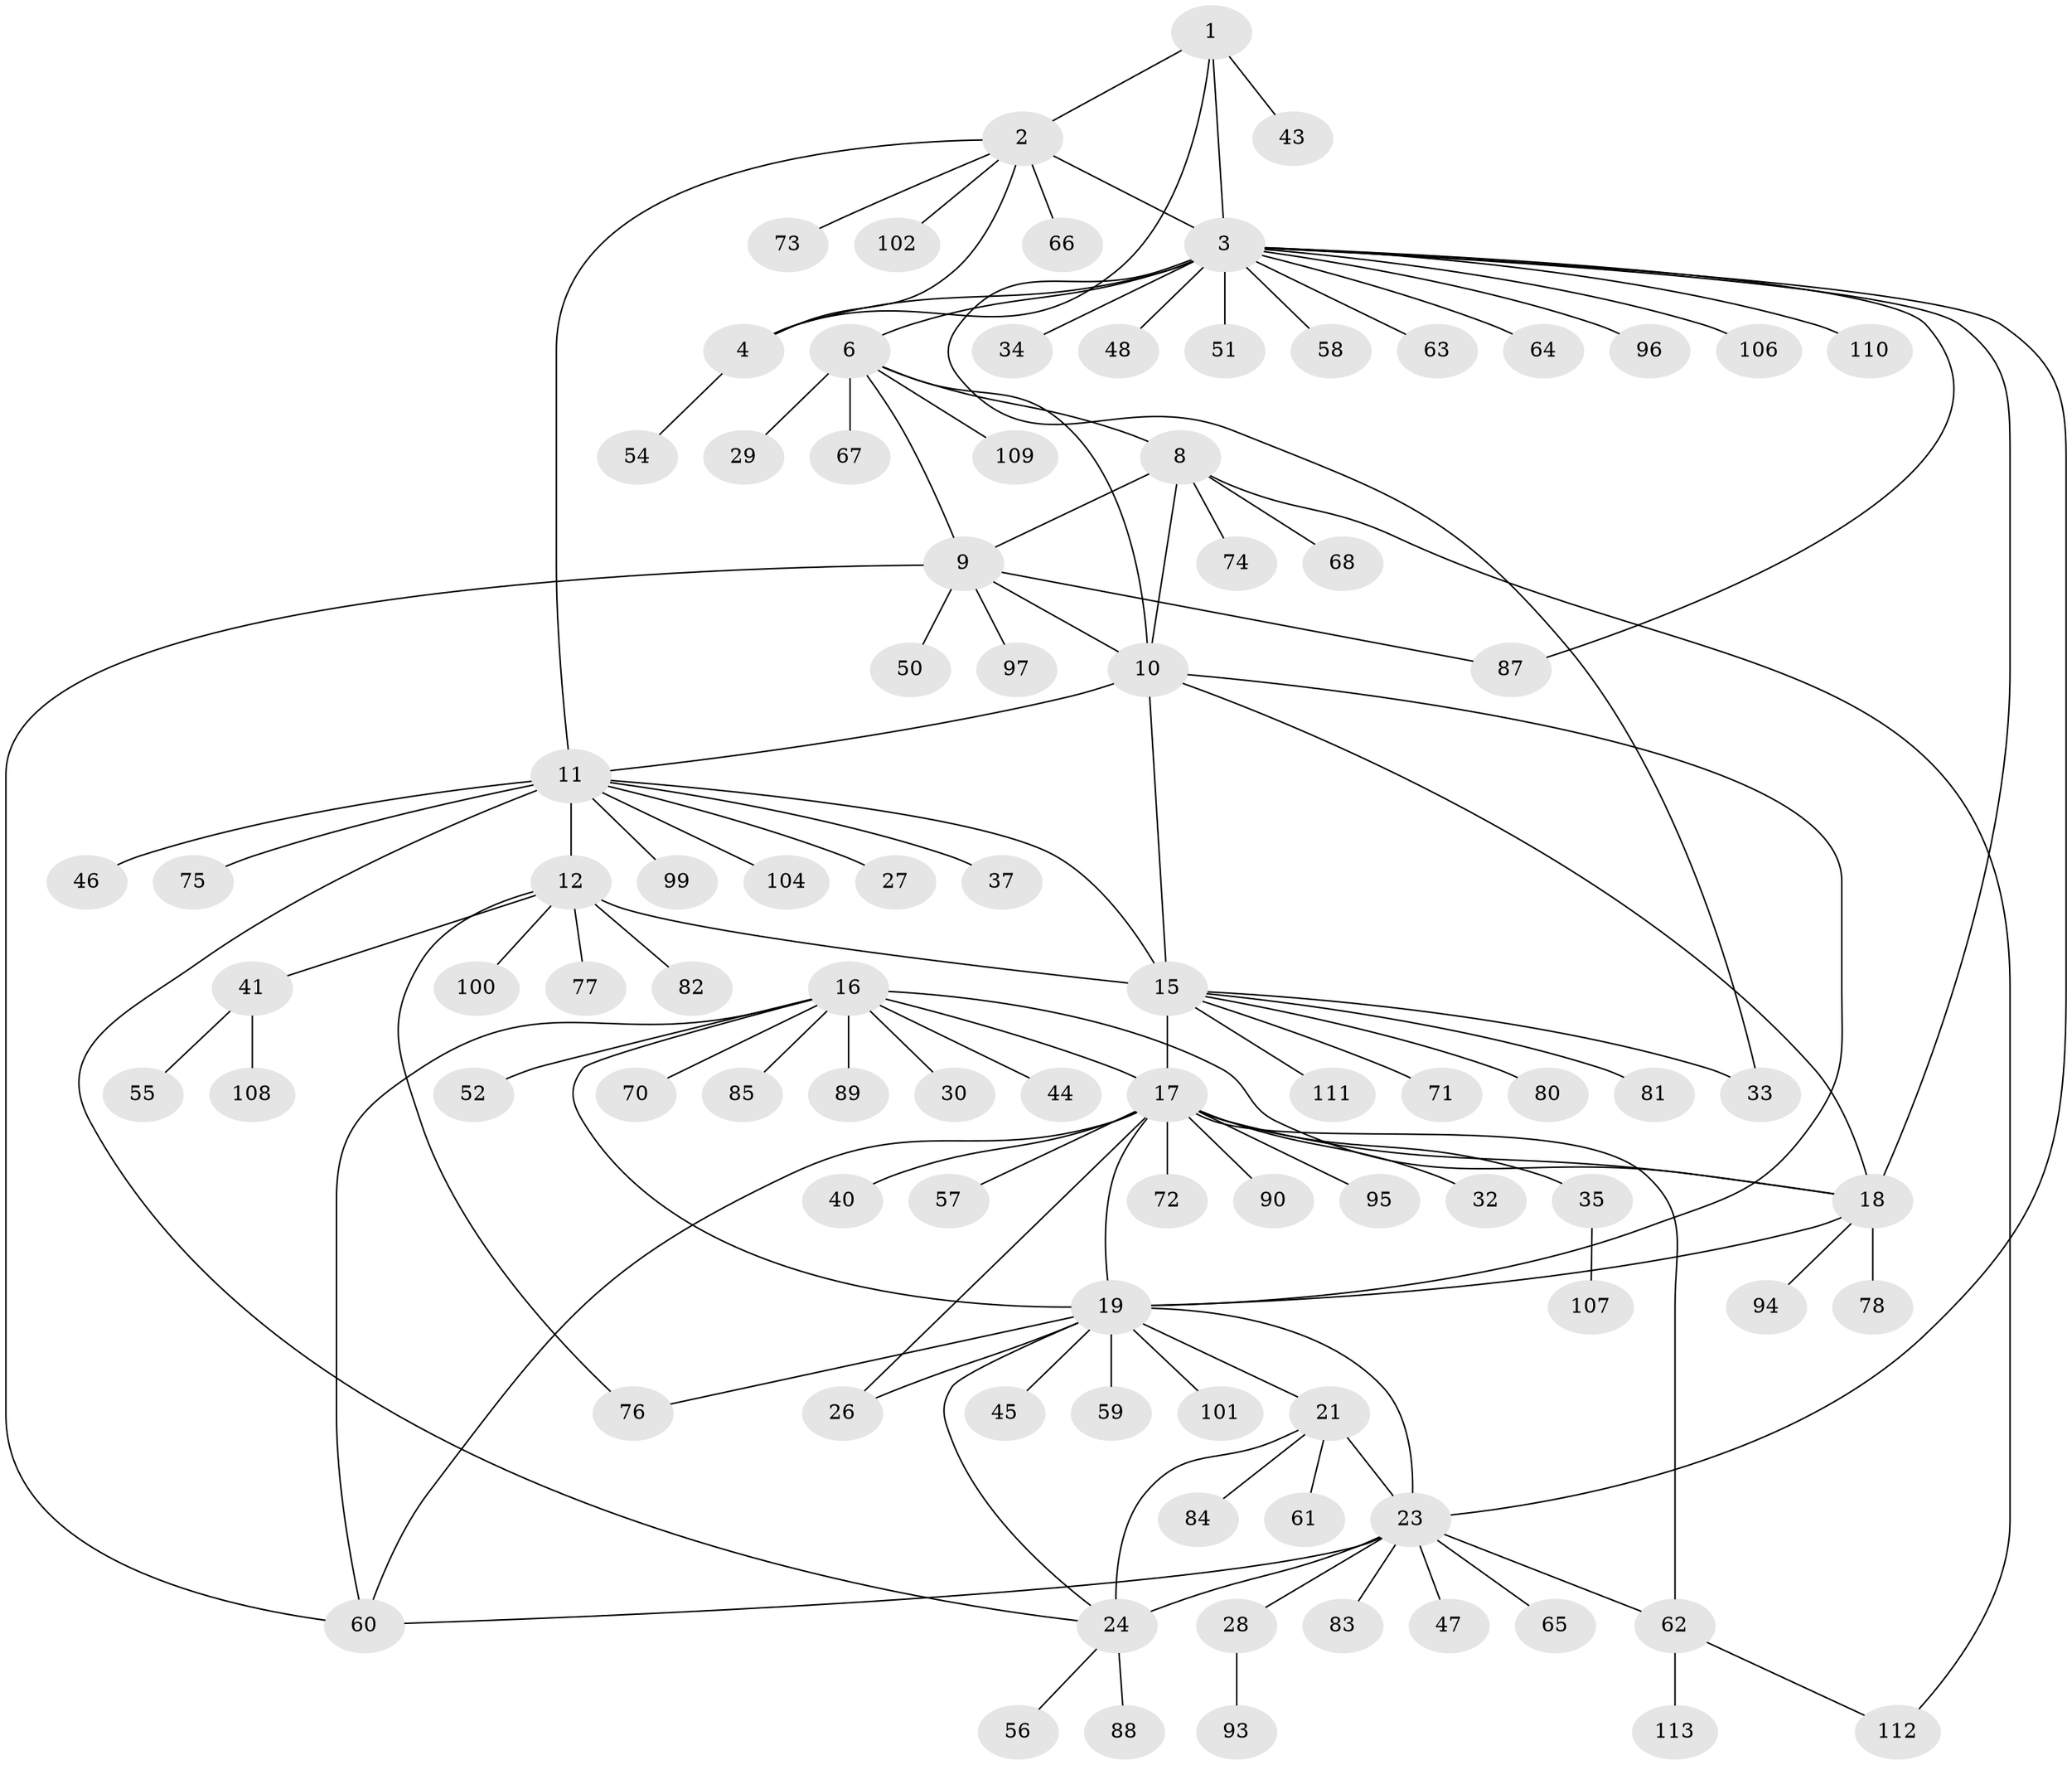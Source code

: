 // original degree distribution, {6: 0.02631578947368421, 8: 0.07017543859649122, 7: 0.02631578947368421, 5: 0.02631578947368421, 15: 0.008771929824561403, 9: 0.03508771929824561, 10: 0.017543859649122806, 11: 0.008771929824561403, 2: 0.16666666666666666, 1: 0.5789473684210527, 3: 0.017543859649122806, 4: 0.017543859649122806}
// Generated by graph-tools (version 1.1) at 2025/11/02/27/25 16:11:34]
// undirected, 91 vertices, 119 edges
graph export_dot {
graph [start="1"]
  node [color=gray90,style=filled];
  1 [super="+69"];
  2;
  3 [super="+5"];
  4;
  6 [super="+7"];
  8 [super="+42"];
  9 [super="+31"];
  10;
  11 [super="+13"];
  12 [super="+14"];
  15 [super="+92"];
  16 [super="+105"];
  17 [super="+20"];
  18 [super="+36"];
  19 [super="+22"];
  21;
  23 [super="+25"];
  24 [super="+38"];
  26;
  27;
  28 [super="+86"];
  29 [super="+49"];
  30;
  32;
  33 [super="+91"];
  34 [super="+39"];
  35;
  37;
  40;
  41 [super="+53"];
  43;
  44;
  45;
  46;
  47;
  48;
  50;
  51;
  52;
  54;
  55;
  56;
  57;
  58;
  59;
  60 [super="+98"];
  61 [super="+114"];
  62;
  63;
  64;
  65;
  66 [super="+79"];
  67;
  68;
  70;
  71;
  72;
  73;
  74;
  75;
  76;
  77;
  78;
  80;
  81;
  82;
  83;
  84;
  85;
  87;
  88;
  89 [super="+103"];
  90;
  93;
  94;
  95;
  96;
  97;
  99;
  100;
  101;
  102;
  104;
  106;
  107;
  108;
  109;
  110;
  111;
  112;
  113;
  1 -- 2;
  1 -- 3 [weight=2];
  1 -- 4;
  1 -- 43;
  2 -- 3 [weight=2];
  2 -- 4;
  2 -- 11;
  2 -- 66;
  2 -- 73;
  2 -- 102;
  3 -- 4 [weight=2];
  3 -- 64;
  3 -- 96;
  3 -- 34;
  3 -- 6;
  3 -- 106;
  3 -- 110;
  3 -- 48;
  3 -- 18;
  3 -- 51;
  3 -- 87;
  3 -- 58;
  3 -- 63;
  3 -- 23;
  3 -- 33;
  4 -- 54;
  6 -- 8 [weight=2];
  6 -- 9 [weight=2];
  6 -- 10 [weight=2];
  6 -- 67;
  6 -- 109;
  6 -- 29;
  8 -- 9;
  8 -- 10;
  8 -- 68;
  8 -- 74;
  8 -- 112;
  9 -- 10;
  9 -- 60;
  9 -- 87;
  9 -- 97;
  9 -- 50;
  10 -- 18;
  10 -- 19;
  10 -- 15;
  10 -- 11;
  11 -- 12 [weight=4];
  11 -- 15 [weight=2];
  11 -- 24;
  11 -- 37;
  11 -- 46;
  11 -- 99;
  11 -- 75;
  11 -- 104;
  11 -- 27;
  12 -- 15 [weight=2];
  12 -- 41;
  12 -- 100;
  12 -- 76;
  12 -- 77;
  12 -- 82;
  15 -- 33;
  15 -- 71;
  15 -- 80;
  15 -- 81;
  15 -- 111;
  15 -- 17;
  16 -- 17 [weight=2];
  16 -- 18;
  16 -- 19;
  16 -- 30;
  16 -- 44;
  16 -- 52;
  16 -- 70;
  16 -- 85;
  16 -- 89;
  16 -- 60;
  17 -- 18 [weight=2];
  17 -- 19 [weight=2];
  17 -- 32;
  17 -- 35;
  17 -- 40;
  17 -- 72;
  17 -- 90;
  17 -- 95;
  17 -- 57;
  17 -- 26;
  17 -- 60;
  17 -- 62;
  18 -- 19;
  18 -- 78;
  18 -- 94;
  19 -- 76;
  19 -- 101;
  19 -- 45;
  19 -- 21;
  19 -- 23 [weight=2];
  19 -- 24;
  19 -- 26;
  19 -- 59;
  21 -- 23 [weight=2];
  21 -- 24;
  21 -- 61;
  21 -- 84;
  23 -- 24 [weight=2];
  23 -- 47;
  23 -- 62;
  23 -- 65;
  23 -- 83;
  23 -- 28;
  23 -- 60;
  24 -- 56;
  24 -- 88;
  28 -- 93;
  35 -- 107;
  41 -- 55;
  41 -- 108;
  62 -- 112;
  62 -- 113;
}
